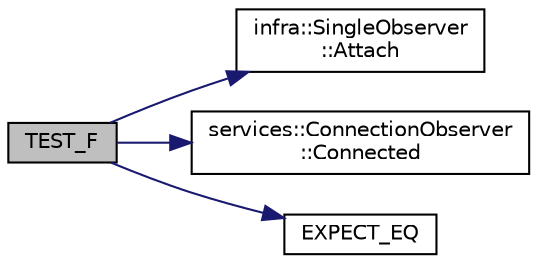 digraph "TEST_F"
{
 // INTERACTIVE_SVG=YES
  edge [fontname="Helvetica",fontsize="10",labelfontname="Helvetica",labelfontsize="10"];
  node [fontname="Helvetica",fontsize="10",shape=record];
  rankdir="LR";
  Node4 [label="TEST_F",height=0.2,width=0.4,color="black", fillcolor="grey75", style="filled", fontcolor="black"];
  Node4 -> Node5 [color="midnightblue",fontsize="10",style="solid",fontname="Helvetica"];
  Node5 [label="infra::SingleObserver\l::Attach",height=0.2,width=0.4,color="black", fillcolor="white", style="filled",URL="$dc/d4c/classinfra_1_1_single_observer.html#a7691ac8d2aa56fb17be6a73d1b47e9b5"];
  Node4 -> Node6 [color="midnightblue",fontsize="10",style="solid",fontname="Helvetica"];
  Node6 [label="services::ConnectionObserver\l::Connected",height=0.2,width=0.4,color="black", fillcolor="white", style="filled",URL="$dc/de5/classservices_1_1_connection_observer.html#a0d525f5750b4f4d86d8b3b92915491f9"];
  Node4 -> Node7 [color="midnightblue",fontsize="10",style="solid",fontname="Helvetica"];
  Node7 [label="EXPECT_EQ",height=0.2,width=0.4,color="black", fillcolor="white", style="filled",URL="$d6/def/_test_json_8cpp.html#a82745227e2f0a8edbb4ae630d88a8e86"];
}

